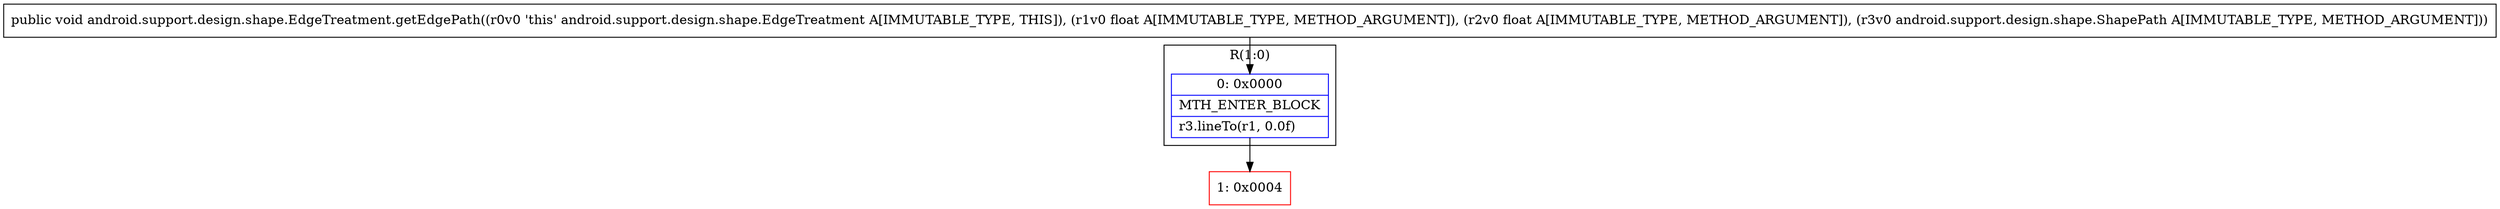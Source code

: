 digraph "CFG forandroid.support.design.shape.EdgeTreatment.getEdgePath(FFLandroid\/support\/design\/shape\/ShapePath;)V" {
subgraph cluster_Region_1554716490 {
label = "R(1:0)";
node [shape=record,color=blue];
Node_0 [shape=record,label="{0\:\ 0x0000|MTH_ENTER_BLOCK\l|r3.lineTo(r1, 0.0f)\l}"];
}
Node_1 [shape=record,color=red,label="{1\:\ 0x0004}"];
MethodNode[shape=record,label="{public void android.support.design.shape.EdgeTreatment.getEdgePath((r0v0 'this' android.support.design.shape.EdgeTreatment A[IMMUTABLE_TYPE, THIS]), (r1v0 float A[IMMUTABLE_TYPE, METHOD_ARGUMENT]), (r2v0 float A[IMMUTABLE_TYPE, METHOD_ARGUMENT]), (r3v0 android.support.design.shape.ShapePath A[IMMUTABLE_TYPE, METHOD_ARGUMENT])) }"];
MethodNode -> Node_0;
Node_0 -> Node_1;
}

